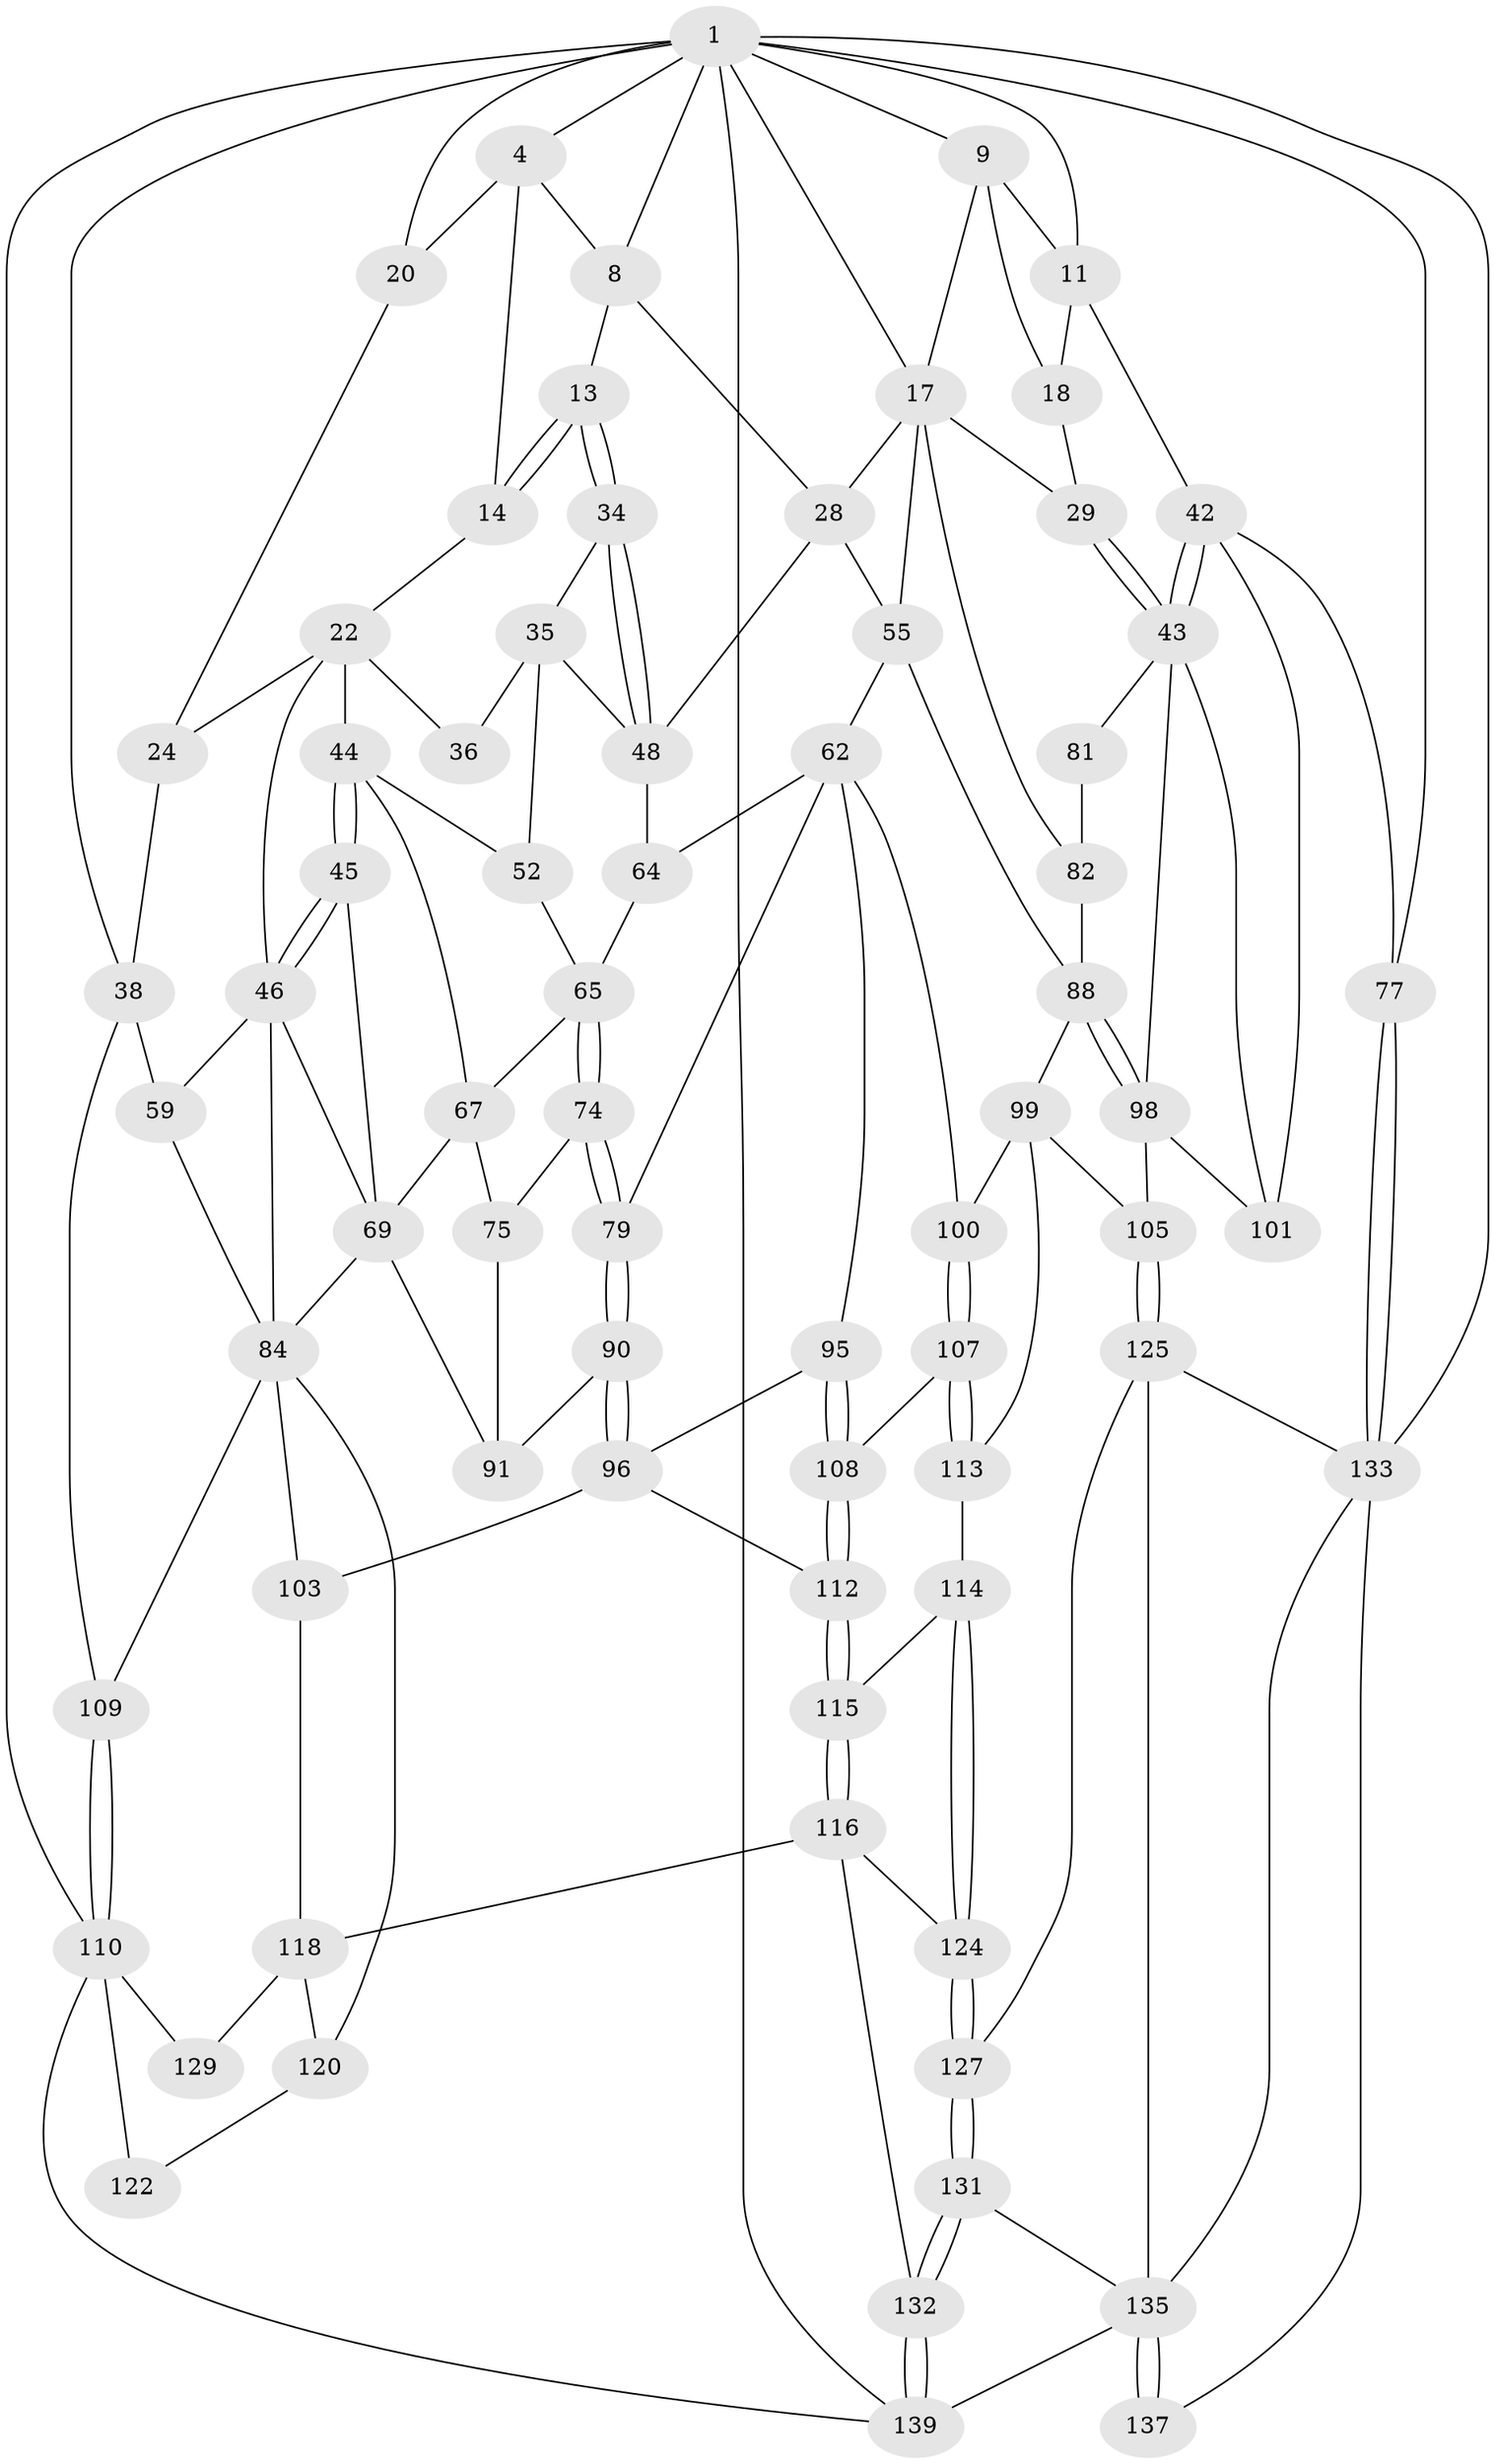 // original degree distribution, {3: 0.013888888888888888, 6: 0.19444444444444445, 4: 0.20833333333333334, 5: 0.5833333333333334}
// Generated by graph-tools (version 1.1) at 2025/28/03/15/25 16:28:00]
// undirected, 72 vertices, 158 edges
graph export_dot {
graph [start="1"]
  node [color=gray90,style=filled];
  1 [pos="+0.7301599702361845+0",super="+6+2"];
  4 [pos="+0.23533166858643065+0",super="+5+15"];
  8 [pos="+0.5677419781315202+0.14332631278582667",super="+12"];
  9 [pos="+0.8086525099418443+0.03312551955819196",super="+10+16"];
  11 [pos="+1+0",super="+25"];
  13 [pos="+0.5015267585072541+0.1827168711651523"];
  14 [pos="+0.2974733849424007+0"];
  17 [pos="+0.7578294358145679+0.1770021301992828",super="+26"];
  18 [pos="+0.9343634454961882+0.14273408944007188",super="+19"];
  20 [pos="+0.08435664500776345+0.1355622441641831"];
  22 [pos="+0.2637971203075479+0.1753254363137588",super="+23+31"];
  24 [pos="+0.0917398448459503+0.17691915946200878",super="+37"];
  28 [pos="+0.7242059669215218+0.28133154186636306",super="+47"];
  29 [pos="+0.9182726062965046+0.35804481848126657"];
  34 [pos="+0.5000915945873274+0.19059748727600254"];
  35 [pos="+0.4767743747772689+0.21166710283984416",super="+49"];
  36 [pos="+0.33041880857172456+0.2395640297538485",super="+40"];
  38 [pos="+0+0.36971034969436595",super="+60"];
  42 [pos="+1+0.39010710276162835",super="+78"];
  43 [pos="+1+0.38918988944142313",super="+80"];
  44 [pos="+0.2796345712076371+0.3769693845940649",super="+53"];
  45 [pos="+0.23782958366956738+0.43477732616297254"];
  46 [pos="+0.15239954863748675+0.3837237352394479",super="+57"];
  48 [pos="+0.5377237269437218+0.27038786029287293",super="+50"];
  52 [pos="+0.4044999520919432+0.3773882502318483"];
  55 [pos="+0.6453379873184885+0.4729126312894224",super="+61"];
  59 [pos="+0.013709832568901867+0.4453857884280807"];
  62 [pos="+0.6401215510687644+0.47997897681557067",super="+63+94"];
  64 [pos="+0.5024909812427177+0.4114632055408137"];
  65 [pos="+0.4452231021267289+0.46962107773658357",super="+66"];
  67 [pos="+0.42435260550957016+0.47041992582507647",super="+72+68"];
  69 [pos="+0.29171269351277973+0.4908367591628221",super="+70+73"];
  74 [pos="+0.45323570228506715+0.48885332731345754"];
  75 [pos="+0.4513950999459311+0.5230564917804653"];
  77 [pos="+1+1"];
  79 [pos="+0.556681466969025+0.5223882321339158"];
  81 [pos="+0.8843561603504193+0.5382798523312589"];
  82 [pos="+0.8274638590576305+0.4615448469821214",super="+87"];
  84 [pos="+0.12749216793189952+0.6373187250218976",super="+93+85"];
  88 [pos="+0.8134464111991971+0.5611909738613924",super="+89"];
  90 [pos="+0.5211451186120746+0.5638901035240402"];
  91 [pos="+0.48448069084181267+0.5546840109627552"];
  95 [pos="+0.621128488723355+0.5994005344120269"];
  96 [pos="+0.5155951276082672+0.636589540520188",super="+102"];
  98 [pos="+0.8615915822417566+0.5917875261507072",super="+104"];
  99 [pos="+0.7525764388786306+0.6445763408582096",super="+106"];
  100 [pos="+0.707366825248744+0.6173191124690178"];
  101 [pos="+0.9892553331073548+0.687738359223222"];
  103 [pos="+0.385604030986801+0.7085942591921672"];
  105 [pos="+0.8518610337101412+0.76055318575537"];
  107 [pos="+0.6260380679300245+0.6836910153574318"];
  108 [pos="+0.6136690901093175+0.6844440128850793"];
  109 [pos="+0+0.670487565248512"];
  110 [pos="+0+0.7828247574827012",super="+123+111"];
  112 [pos="+0.5947429913515846+0.6971415195177052"];
  113 [pos="+0.7351454481144216+0.7283795521401755"];
  114 [pos="+0.7145819390342307+0.7453335476051114"];
  115 [pos="+0.5887726715253802+0.7372627658281559"];
  116 [pos="+0.5809734902847826+0.7597298204930297",super="+117"];
  118 [pos="+0.3999136201041972+0.7688799249800334",super="+128+119"];
  120 [pos="+0.18311247172648562+0.7604489612474111",super="+121"];
  122 [pos="+0.08740987744482612+0.804462104007157"];
  124 [pos="+0.6737522610132131+0.7955153641166329"];
  125 [pos="+0.8524919698905344+0.7966367335723541",super="+126"];
  127 [pos="+0.6754299542634065+0.8248179972715329"];
  129 [pos="+0.19668198414031976+1"];
  131 [pos="+0.6528957257306499+0.8603227969162232"];
  132 [pos="+0.5119787674100846+0.8729410845959302"];
  133 [pos="+0.949373952187557+0.8969398862828613",super="+134+143"];
  135 [pos="+0.714388945099647+0.9137786575487541",super="+136"];
  137 [pos="+0.7686972635227357+1"];
  139 [pos="+0.511019443685283+0.97740620090607",super="+141"];
  1 -- 8;
  1 -- 9;
  1 -- 17;
  1 -- 4;
  1 -- 38;
  1 -- 11;
  1 -- 77;
  1 -- 20;
  1 -- 133;
  1 -- 139;
  1 -- 110 [weight=2];
  4 -- 8;
  4 -- 20;
  4 -- 14;
  8 -- 28;
  8 -- 13;
  9 -- 18 [weight=2];
  9 -- 11;
  9 -- 17;
  11 -- 18;
  11 -- 42;
  13 -- 14;
  13 -- 14;
  13 -- 34;
  13 -- 34;
  14 -- 22;
  17 -- 82;
  17 -- 55;
  17 -- 28;
  17 -- 29;
  18 -- 29;
  20 -- 24;
  22 -- 24 [weight=2];
  22 -- 36 [weight=2];
  22 -- 44;
  22 -- 46;
  24 -- 38;
  28 -- 48;
  28 -- 55;
  29 -- 43;
  29 -- 43;
  34 -- 35;
  34 -- 48;
  34 -- 48;
  35 -- 36 [weight=2];
  35 -- 52;
  35 -- 48;
  38 -- 59;
  38 -- 109;
  42 -- 43;
  42 -- 43;
  42 -- 101;
  42 -- 77;
  43 -- 81;
  43 -- 98;
  43 -- 101;
  44 -- 45;
  44 -- 45;
  44 -- 52;
  44 -- 67;
  45 -- 46;
  45 -- 46;
  45 -- 69;
  46 -- 59;
  46 -- 84;
  46 -- 69;
  48 -- 64;
  52 -- 65;
  55 -- 88;
  55 -- 62;
  59 -- 84;
  62 -- 64;
  62 -- 79;
  62 -- 100;
  62 -- 95;
  64 -- 65;
  65 -- 74;
  65 -- 74;
  65 -- 67;
  67 -- 75;
  67 -- 69 [weight=2];
  69 -- 91;
  69 -- 84;
  74 -- 75;
  74 -- 79;
  74 -- 79;
  75 -- 91;
  77 -- 133;
  77 -- 133;
  79 -- 90;
  79 -- 90;
  81 -- 82 [weight=2];
  82 -- 88;
  84 -- 103;
  84 -- 120;
  84 -- 109;
  88 -- 98;
  88 -- 98;
  88 -- 99;
  90 -- 91;
  90 -- 96;
  90 -- 96;
  95 -- 96;
  95 -- 108;
  95 -- 108;
  96 -- 112;
  96 -- 103;
  98 -- 105;
  98 -- 101;
  99 -- 100;
  99 -- 105;
  99 -- 113;
  100 -- 107;
  100 -- 107;
  103 -- 118;
  105 -- 125;
  105 -- 125;
  107 -- 108;
  107 -- 113;
  107 -- 113;
  108 -- 112;
  108 -- 112;
  109 -- 110;
  109 -- 110;
  110 -- 129 [weight=2];
  110 -- 122 [weight=2];
  110 -- 139;
  112 -- 115;
  112 -- 115;
  113 -- 114;
  114 -- 115;
  114 -- 124;
  114 -- 124;
  115 -- 116;
  115 -- 116;
  116 -- 124;
  116 -- 132;
  116 -- 118;
  118 -- 120 [weight=2];
  118 -- 129;
  120 -- 122;
  124 -- 127;
  124 -- 127;
  125 -- 133;
  125 -- 127;
  125 -- 135;
  127 -- 131;
  127 -- 131;
  131 -- 132;
  131 -- 132;
  131 -- 135;
  132 -- 139;
  132 -- 139;
  133 -- 137;
  133 -- 135;
  135 -- 137 [weight=2];
  135 -- 137;
  135 -- 139;
}
